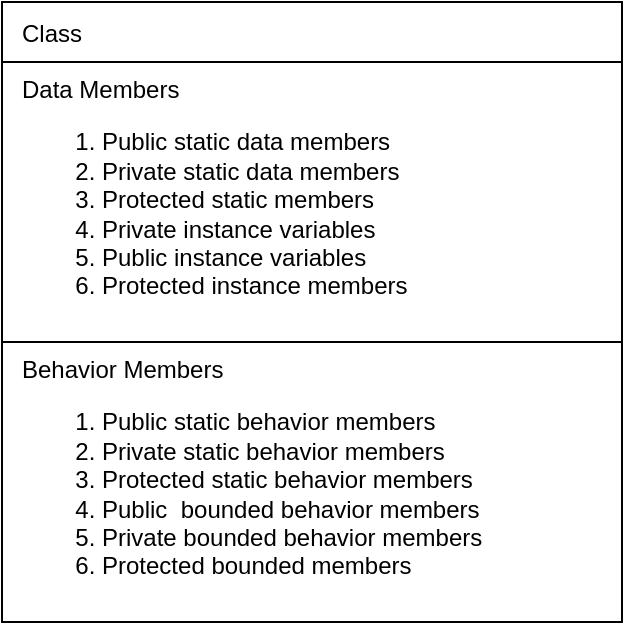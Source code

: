 <mxfile version="14.7.7" type="device" pages="3"><diagram id="mvUxumL9_YugrVKA6_Dx" name="Page-1"><mxGraphModel dx="1830" dy="944" grid="1" gridSize="10" guides="1" tooltips="1" connect="1" arrows="1" fold="1" page="1" pageScale="1" pageWidth="850" pageHeight="1100" math="0" shadow="0"><root><mxCell id="0"/><mxCell id="1" parent="0"/><mxCell id="xZ23JPsgO4VBJk1S7SrD-6" value="Class" style="rounded=0;whiteSpace=wrap;html=1;align=left;verticalAlign=top;spacingTop=2;spacingLeft=8;fillColor=none;" vertex="1" parent="1"><mxGeometry x="150" y="50" width="310" height="310" as="geometry"/></mxCell><mxCell id="xZ23JPsgO4VBJk1S7SrD-8" value="&lt;div&gt;Data Members&lt;/div&gt;&lt;ol&gt;&lt;li&gt;Public static data members&lt;/li&gt;&lt;li&gt;Private static data members&lt;/li&gt;&lt;li&gt;Protected static members&lt;/li&gt;&lt;li&gt;Private instance variables&lt;/li&gt;&lt;li&gt;Public instance variables&lt;/li&gt;&lt;li&gt;Protected instance members&lt;/li&gt;&lt;/ol&gt;" style="rounded=0;whiteSpace=wrap;html=1;align=left;verticalAlign=top;spacingLeft=8;fillColor=none;" vertex="1" parent="1"><mxGeometry x="150" y="80" width="310" height="140" as="geometry"/></mxCell><mxCell id="xZ23JPsgO4VBJk1S7SrD-9" value="&lt;div&gt;Behavior Members&lt;/div&gt;&lt;ol&gt;&lt;li&gt;Public static behavior members&lt;/li&gt;&lt;li&gt;Private static behavior members&lt;/li&gt;&lt;li&gt;Protected static behavior members&lt;/li&gt;&lt;li&gt;Public&amp;nbsp; bounded behavior members&lt;/li&gt;&lt;li&gt;Private bounded behavior members&lt;/li&gt;&lt;li&gt;Protected bounded members&lt;/li&gt;&lt;/ol&gt;" style="rounded=0;whiteSpace=wrap;html=1;align=left;verticalAlign=top;spacingLeft=8;fillColor=none;" vertex="1" parent="1"><mxGeometry x="150" y="220" width="310" height="140" as="geometry"/></mxCell></root></mxGraphModel></diagram><diagram id="dfbiff2xDGpKmUh4zc4G" name="Page-2"><mxGraphModel dx="1076" dy="555" grid="1" gridSize="10" guides="1" tooltips="1" connect="1" arrows="1" fold="1" page="1" pageScale="1" pageWidth="850" pageHeight="1100" math="0" shadow="0"><root><mxCell id="87Mw6EpmNvOhRyLM4dLw-0"/><mxCell id="87Mw6EpmNvOhRyLM4dLw-1" parent="87Mw6EpmNvOhRyLM4dLw-0"/><mxCell id="VxqUqWLdpVJChh6lGyZG-0" value="" style="rounded=0;whiteSpace=wrap;html=1;fillColor=none;align=left;verticalAlign=top;" vertex="1" parent="87Mw6EpmNvOhRyLM4dLw-1"><mxGeometry x="10" y="10" width="670" height="460" as="geometry"/></mxCell><mxCell id="87Mw6EpmNvOhRyLM4dLw-2" value="Person" style="swimlane;fontStyle=0;align=center;verticalAlign=top;childLayout=stackLayout;horizontal=1;startSize=55;horizontalStack=0;resizeParent=1;resizeParentMax=0;resizeLast=0;collapsible=0;marginBottom=0;html=1;fillColor=none;" vertex="1" parent="87Mw6EpmNvOhRyLM4dLw-1"><mxGeometry x="60" y="163.5" width="270" height="283" as="geometry"/></mxCell><mxCell id="87Mw6EpmNvOhRyLM4dLw-10" value="&lt;div&gt;name: string&lt;br&gt;&lt;/div&gt;" style="text;html=1;strokeColor=none;fillColor=none;align=left;verticalAlign=middle;spacingLeft=4;spacingRight=4;overflow=hidden;rotatable=0;points=[[0,0.5],[1,0.5]];portConstraint=eastwest;" vertex="1" parent="87Mw6EpmNvOhRyLM4dLw-2"><mxGeometry y="55" width="270" height="20" as="geometry"/></mxCell><mxCell id="87Mw6EpmNvOhRyLM4dLw-11" value="&lt;div&gt;weight: number&lt;br&gt;&lt;/div&gt;" style="text;html=1;strokeColor=none;fillColor=none;align=left;verticalAlign=middle;spacingLeft=4;spacingRight=4;overflow=hidden;rotatable=0;points=[[0,0.5],[1,0.5]];portConstraint=eastwest;" vertex="1" parent="87Mw6EpmNvOhRyLM4dLw-2"><mxGeometry y="75" width="270" height="20" as="geometry"/></mxCell><mxCell id="87Mw6EpmNvOhRyLM4dLw-12" value="&lt;div&gt;height: number&lt;br&gt;&lt;/div&gt;" style="text;html=1;strokeColor=none;fillColor=none;align=left;verticalAlign=middle;spacingLeft=4;spacingRight=4;overflow=hidden;rotatable=0;points=[[0,0.5],[1,0.5]];portConstraint=eastwest;" vertex="1" parent="87Mw6EpmNvOhRyLM4dLw-2"><mxGeometry y="95" width="270" height="20" as="geometry"/></mxCell><mxCell id="87Mw6EpmNvOhRyLM4dLw-3" value="&lt;div&gt;age: number&lt;br&gt;&lt;/div&gt;" style="text;html=1;strokeColor=none;fillColor=none;align=left;verticalAlign=middle;spacingLeft=4;spacingRight=4;overflow=hidden;rotatable=0;points=[[0,0.5],[1,0.5]];portConstraint=eastwest;" vertex="1" parent="87Mw6EpmNvOhRyLM4dLw-2"><mxGeometry y="115" width="270" height="20" as="geometry"/></mxCell><mxCell id="87Mw6EpmNvOhRyLM4dLw-16" value="&lt;div&gt;is_awake: boolean&lt;br&gt;&lt;/div&gt;" style="text;html=1;strokeColor=none;fillColor=none;align=left;verticalAlign=middle;spacingLeft=4;spacingRight=4;overflow=hidden;rotatable=0;points=[[0,0.5],[1,0.5]];portConstraint=eastwest;" vertex="1" parent="87Mw6EpmNvOhRyLM4dLw-2"><mxGeometry y="135" width="270" height="20" as="geometry"/></mxCell><mxCell id="87Mw6EpmNvOhRyLM4dLw-28" value="&lt;div&gt;temperature: number&lt;br&gt;&lt;/div&gt;" style="text;html=1;strokeColor=none;fillColor=none;align=left;verticalAlign=middle;spacingLeft=4;spacingRight=4;overflow=hidden;rotatable=0;points=[[0,0.5],[1,0.5]];portConstraint=eastwest;" vertex="1" parent="87Mw6EpmNvOhRyLM4dLw-2"><mxGeometry y="155" width="270" height="20" as="geometry"/></mxCell><mxCell id="87Mw6EpmNvOhRyLM4dLw-7" value="" style="line;strokeWidth=1;fillColor=none;align=left;verticalAlign=middle;spacingTop=-1;spacingLeft=3;spacingRight=3;rotatable=0;labelPosition=right;points=[];portConstraint=eastwest;" vertex="1" parent="87Mw6EpmNvOhRyLM4dLw-2"><mxGeometry y="175" width="270" height="8" as="geometry"/></mxCell><mxCell id="87Mw6EpmNvOhRyLM4dLw-9" value="&lt;div&gt;walk(): void&lt;br&gt;&lt;/div&gt;" style="text;html=1;strokeColor=none;fillColor=none;align=left;verticalAlign=middle;spacingLeft=4;spacingRight=4;overflow=hidden;rotatable=0;points=[[0,0.5],[1,0.5]];portConstraint=eastwest;" vertex="1" parent="87Mw6EpmNvOhRyLM4dLw-2"><mxGeometry y="183" width="270" height="20" as="geometry"/></mxCell><mxCell id="87Mw6EpmNvOhRyLM4dLw-14" value="&lt;div&gt;eat(Object any_thing): void&lt;/div&gt;" style="text;html=1;strokeColor=none;fillColor=none;align=left;verticalAlign=middle;spacingLeft=4;spacingRight=4;overflow=hidden;rotatable=0;points=[[0,0.5],[1,0.5]];portConstraint=eastwest;" vertex="1" parent="87Mw6EpmNvOhRyLM4dLw-2"><mxGeometry y="203" width="270" height="20" as="geometry"/></mxCell><mxCell id="87Mw6EpmNvOhRyLM4dLw-13" value="&lt;div&gt;wakeUp(): void&lt;br&gt;&lt;/div&gt;" style="text;html=1;strokeColor=none;fillColor=none;align=left;verticalAlign=middle;spacingLeft=4;spacingRight=4;overflow=hidden;rotatable=0;points=[[0,0.5],[1,0.5]];portConstraint=eastwest;" vertex="1" parent="87Mw6EpmNvOhRyLM4dLw-2"><mxGeometry y="223" width="270" height="20" as="geometry"/></mxCell><mxCell id="87Mw6EpmNvOhRyLM4dLw-15" value="&lt;div&gt;sleep(): void&lt;br&gt;&lt;/div&gt;" style="text;html=1;strokeColor=none;fillColor=none;align=left;verticalAlign=middle;spacingLeft=4;spacingRight=4;overflow=hidden;rotatable=0;points=[[0,0.5],[1,0.5]];portConstraint=eastwest;" vertex="1" parent="87Mw6EpmNvOhRyLM4dLw-2"><mxGeometry y="243" width="270" height="20" as="geometry"/></mxCell><mxCell id="87Mw6EpmNvOhRyLM4dLw-54" value="measureTemperature(): temperature" style="text;html=1;strokeColor=none;fillColor=none;align=left;verticalAlign=middle;spacingLeft=4;spacingRight=4;overflow=hidden;rotatable=0;points=[[0,0.5],[1,0.5]];portConstraint=eastwest;" vertex="1" parent="87Mw6EpmNvOhRyLM4dLw-2"><mxGeometry y="263" width="270" height="20" as="geometry"/></mxCell><mxCell id="87Mw6EpmNvOhRyLM4dLw-84" style="edgeStyle=orthogonalEdgeStyle;rounded=0;orthogonalLoop=1;jettySize=auto;html=1;" edge="1" parent="87Mw6EpmNvOhRyLM4dLw-1" source="87Mw6EpmNvOhRyLM4dLw-76" target="87Mw6EpmNvOhRyLM4dLw-80"><mxGeometry relative="1" as="geometry"><Array as="points"><mxPoint x="540" y="71.5"/></Array></mxGeometry></mxCell><mxCell id="87Mw6EpmNvOhRyLM4dLw-85" style="edgeStyle=orthogonalEdgeStyle;rounded=0;orthogonalLoop=1;jettySize=auto;html=1;" edge="1" parent="87Mw6EpmNvOhRyLM4dLw-1" source="87Mw6EpmNvOhRyLM4dLw-76" target="87Mw6EpmNvOhRyLM4dLw-3"><mxGeometry relative="1" as="geometry"/></mxCell><mxCell id="87Mw6EpmNvOhRyLM4dLw-76" value="LowCohesionExample" style="swimlane;fontStyle=0;align=center;verticalAlign=top;childLayout=stackLayout;horizontal=1;startSize=55;horizontalStack=0;resizeParent=1;resizeParentMax=0;resizeLast=0;collapsible=0;marginBottom=0;html=1;fillColor=none;" vertex="1" parent="87Mw6EpmNvOhRyLM4dLw-1"><mxGeometry x="445" y="143.5" width="190" height="75" as="geometry"/></mxCell><mxCell id="87Mw6EpmNvOhRyLM4dLw-77" value="main(): void" style="text;html=1;strokeColor=none;fillColor=none;align=left;verticalAlign=middle;spacingLeft=4;spacingRight=4;overflow=hidden;rotatable=0;points=[[0,0.5],[1,0.5]];portConstraint=eastwest;" vertex="1" parent="87Mw6EpmNvOhRyLM4dLw-76"><mxGeometry y="55" width="190" height="20" as="geometry"/></mxCell><mxCell id="87Mw6EpmNvOhRyLM4dLw-82" style="edgeStyle=orthogonalEdgeStyle;rounded=0;orthogonalLoop=1;jettySize=auto;html=1;" edge="1" parent="87Mw6EpmNvOhRyLM4dLw-1" source="87Mw6EpmNvOhRyLM4dLw-80" target="87Mw6EpmNvOhRyLM4dLw-2"><mxGeometry relative="1" as="geometry"/></mxCell><mxCell id="87Mw6EpmNvOhRyLM4dLw-80" value="PersonFactory" style="swimlane;fontStyle=0;align=center;verticalAlign=top;childLayout=stackLayout;horizontal=1;startSize=55;horizontalStack=0;resizeParent=1;resizeParentMax=0;resizeLast=0;collapsible=0;marginBottom=0;html=1;fillColor=none;" vertex="1" parent="87Mw6EpmNvOhRyLM4dLw-1"><mxGeometry x="55" y="33.5" width="280" height="75" as="geometry"/></mxCell><mxCell id="87Mw6EpmNvOhRyLM4dLw-81" value="&lt;div&gt;createFrom(Dict basic_person_info): Person&lt;br&gt;&lt;/div&gt;" style="text;html=1;strokeColor=none;fillColor=none;align=left;verticalAlign=middle;spacingLeft=4;spacingRight=4;overflow=hidden;rotatable=0;points=[[0,0.5],[1,0.5]];portConstraint=eastwest;" vertex="1" parent="87Mw6EpmNvOhRyLM4dLw-80"><mxGeometry y="55" width="280" height="20" as="geometry"/></mxCell></root></mxGraphModel></diagram><diagram id="b4yMDOEK7TuzG4bFef1j" name="Page-3"><mxGraphModel dx="1525" dy="787" grid="1" gridSize="10" guides="1" tooltips="1" connect="1" arrows="1" fold="1" page="1" pageScale="1" pageWidth="850" pageHeight="1100" math="0" shadow="0"><root><mxCell id="ACj-oug_oKMQ5zeTX8A4-0"/><mxCell id="ACj-oug_oKMQ5zeTX8A4-1" parent="ACj-oug_oKMQ5zeTX8A4-0"/><mxCell id="ACj-oug_oKMQ5zeTX8A4-23" value="" style="rounded=0;whiteSpace=wrap;html=1;fillColor=none;align=left;verticalAlign=top;" vertex="1" parent="ACj-oug_oKMQ5zeTX8A4-1"><mxGeometry x="38" y="40" width="775" height="480" as="geometry"/></mxCell><mxCell id="ACj-oug_oKMQ5zeTX8A4-2" value="Person" style="swimlane;fontStyle=0;align=center;verticalAlign=top;childLayout=stackLayout;horizontal=1;startSize=55;horizontalStack=0;resizeParent=1;resizeParentMax=0;resizeLast=0;collapsible=0;marginBottom=0;html=1;fillColor=none;" vertex="1" parent="ACj-oug_oKMQ5zeTX8A4-1"><mxGeometry x="112" y="228.5" width="210" height="243" as="geometry"/></mxCell><mxCell id="ACj-oug_oKMQ5zeTX8A4-3" value="&lt;div&gt;name: string&lt;br&gt;&lt;/div&gt;" style="text;html=1;strokeColor=none;fillColor=none;align=left;verticalAlign=middle;spacingLeft=4;spacingRight=4;overflow=hidden;rotatable=0;points=[[0,0.5],[1,0.5]];portConstraint=eastwest;" vertex="1" parent="ACj-oug_oKMQ5zeTX8A4-2"><mxGeometry y="55" width="210" height="20" as="geometry"/></mxCell><mxCell id="ACj-oug_oKMQ5zeTX8A4-4" value="&lt;div&gt;age: number&lt;br&gt;&lt;/div&gt;" style="text;html=1;strokeColor=none;fillColor=none;align=left;verticalAlign=middle;spacingLeft=4;spacingRight=4;overflow=hidden;rotatable=0;points=[[0,0.5],[1,0.5]];portConstraint=eastwest;" vertex="1" parent="ACj-oug_oKMQ5zeTX8A4-2"><mxGeometry y="75" width="210" height="20" as="geometry"/></mxCell><mxCell id="ACj-oug_oKMQ5zeTX8A4-5" value="&lt;div&gt;height: number&lt;br&gt;&lt;/div&gt;" style="text;html=1;strokeColor=none;fillColor=none;align=left;verticalAlign=middle;spacingLeft=4;spacingRight=4;overflow=hidden;rotatable=0;points=[[0,0.5],[1,0.5]];portConstraint=eastwest;" vertex="1" parent="ACj-oug_oKMQ5zeTX8A4-2"><mxGeometry y="95" width="210" height="20" as="geometry"/></mxCell><mxCell id="ACj-oug_oKMQ5zeTX8A4-6" value="&lt;div&gt;weight: number&lt;br&gt;&lt;/div&gt;" style="text;html=1;strokeColor=none;fillColor=none;align=left;verticalAlign=middle;spacingLeft=4;spacingRight=4;overflow=hidden;rotatable=0;points=[[0,0.5],[1,0.5]];portConstraint=eastwest;" vertex="1" parent="ACj-oug_oKMQ5zeTX8A4-2"><mxGeometry y="115" width="210" height="20" as="geometry"/></mxCell><mxCell id="ACj-oug_oKMQ5zeTX8A4-7" value="&lt;div&gt;is_awake: boolean&lt;br&gt;&lt;/div&gt;" style="text;html=1;strokeColor=none;fillColor=none;align=left;verticalAlign=middle;spacingLeft=4;spacingRight=4;overflow=hidden;rotatable=0;points=[[0,0.5],[1,0.5]];portConstraint=eastwest;" vertex="1" parent="ACj-oug_oKMQ5zeTX8A4-2"><mxGeometry y="135" width="210" height="20" as="geometry"/></mxCell><mxCell id="ACj-oug_oKMQ5zeTX8A4-8" value="" style="line;strokeWidth=1;fillColor=none;align=left;verticalAlign=middle;spacingTop=-1;spacingLeft=3;spacingRight=3;rotatable=0;labelPosition=right;points=[];portConstraint=eastwest;" vertex="1" parent="ACj-oug_oKMQ5zeTX8A4-2"><mxGeometry y="155" width="210" height="8" as="geometry"/></mxCell><mxCell id="ACj-oug_oKMQ5zeTX8A4-9" value="&lt;div&gt;walk(): void&lt;br&gt;&lt;/div&gt;" style="text;html=1;strokeColor=none;fillColor=none;align=left;verticalAlign=middle;spacingLeft=4;spacingRight=4;overflow=hidden;rotatable=0;points=[[0,0.5],[1,0.5]];portConstraint=eastwest;" vertex="1" parent="ACj-oug_oKMQ5zeTX8A4-2"><mxGeometry y="163" width="210" height="20" as="geometry"/></mxCell><mxCell id="ACj-oug_oKMQ5zeTX8A4-10" value="&lt;div&gt;eat(Object any_thing): void&lt;/div&gt;" style="text;html=1;strokeColor=none;fillColor=none;align=left;verticalAlign=middle;spacingLeft=4;spacingRight=4;overflow=hidden;rotatable=0;points=[[0,0.5],[1,0.5]];portConstraint=eastwest;" vertex="1" parent="ACj-oug_oKMQ5zeTX8A4-2"><mxGeometry y="183" width="210" height="20" as="geometry"/></mxCell><mxCell id="ACj-oug_oKMQ5zeTX8A4-11" value="&lt;div&gt;wakeUp(): void&lt;br&gt;&lt;/div&gt;" style="text;html=1;strokeColor=none;fillColor=none;align=left;verticalAlign=middle;spacingLeft=4;spacingRight=4;overflow=hidden;rotatable=0;points=[[0,0.5],[1,0.5]];portConstraint=eastwest;" vertex="1" parent="ACj-oug_oKMQ5zeTX8A4-2"><mxGeometry y="203" width="210" height="20" as="geometry"/></mxCell><mxCell id="ACj-oug_oKMQ5zeTX8A4-12" value="&lt;div&gt;sleep(): void&lt;br&gt;&lt;/div&gt;" style="text;html=1;strokeColor=none;fillColor=none;align=left;verticalAlign=middle;spacingLeft=4;spacingRight=4;overflow=hidden;rotatable=0;points=[[0,0.5],[1,0.5]];portConstraint=eastwest;" vertex="1" parent="ACj-oug_oKMQ5zeTX8A4-2"><mxGeometry y="223" width="210" height="20" as="geometry"/></mxCell><mxCell id="ACj-oug_oKMQ5zeTX8A4-13" value="Thermometer" style="swimlane;fontStyle=0;align=center;verticalAlign=top;childLayout=stackLayout;horizontal=1;startSize=55;horizontalStack=0;resizeParent=1;resizeParentMax=0;resizeLast=0;collapsible=0;marginBottom=0;html=1;fillColor=none;" vertex="1" parent="ACj-oug_oKMQ5zeTX8A4-1"><mxGeometry x="434" y="388.5" width="340" height="75" as="geometry"/></mxCell><mxCell id="ACj-oug_oKMQ5zeTX8A4-14" value="measureTemperatureOf(Object any_object): number" style="text;html=1;strokeColor=none;fillColor=none;align=left;verticalAlign=middle;spacingLeft=4;spacingRight=4;overflow=hidden;rotatable=0;points=[[0,0.5],[1,0.5]];portConstraint=eastwest;" vertex="1" parent="ACj-oug_oKMQ5zeTX8A4-13"><mxGeometry y="55" width="340" height="20" as="geometry"/></mxCell><mxCell id="ACj-oug_oKMQ5zeTX8A4-15" style="edgeStyle=orthogonalEdgeStyle;rounded=0;orthogonalLoop=1;jettySize=auto;html=1;entryX=1;entryY=0.5;entryDx=0;entryDy=0;" edge="1" parent="ACj-oug_oKMQ5zeTX8A4-1" source="ACj-oug_oKMQ5zeTX8A4-18" target="ACj-oug_oKMQ5zeTX8A4-4"><mxGeometry relative="1" as="geometry"/></mxCell><mxCell id="ACj-oug_oKMQ5zeTX8A4-16" style="edgeStyle=orthogonalEdgeStyle;rounded=0;orthogonalLoop=1;jettySize=auto;html=1;" edge="1" parent="ACj-oug_oKMQ5zeTX8A4-1" source="ACj-oug_oKMQ5zeTX8A4-18" target="ACj-oug_oKMQ5zeTX8A4-13"><mxGeometry relative="1" as="geometry"><Array as="points"><mxPoint x="604" y="298.5"/><mxPoint x="604" y="298.5"/></Array></mxGeometry></mxCell><mxCell id="ACj-oug_oKMQ5zeTX8A4-17" style="edgeStyle=orthogonalEdgeStyle;rounded=0;orthogonalLoop=1;jettySize=auto;html=1;" edge="1" parent="ACj-oug_oKMQ5zeTX8A4-1" source="ACj-oug_oKMQ5zeTX8A4-18" target="ACj-oug_oKMQ5zeTX8A4-21"><mxGeometry relative="1" as="geometry"/></mxCell><mxCell id="ACj-oug_oKMQ5zeTX8A4-18" value="HighCohesionExample" style="swimlane;fontStyle=0;align=center;verticalAlign=top;childLayout=stackLayout;horizontal=1;startSize=55;horizontalStack=0;resizeParent=1;resizeParentMax=0;resizeLast=0;collapsible=0;marginBottom=0;html=1;fillColor=none;" vertex="1" parent="ACj-oug_oKMQ5zeTX8A4-1"><mxGeometry x="509" y="88.5" width="190" height="75" as="geometry"/></mxCell><mxCell id="ACj-oug_oKMQ5zeTX8A4-19" value="main(): void" style="text;html=1;strokeColor=none;fillColor=none;align=left;verticalAlign=middle;spacingLeft=4;spacingRight=4;overflow=hidden;rotatable=0;points=[[0,0.5],[1,0.5]];portConstraint=eastwest;" vertex="1" parent="ACj-oug_oKMQ5zeTX8A4-18"><mxGeometry y="55" width="190" height="20" as="geometry"/></mxCell><mxCell id="ACj-oug_oKMQ5zeTX8A4-20" style="edgeStyle=orthogonalEdgeStyle;rounded=0;orthogonalLoop=1;jettySize=auto;html=1;" edge="1" parent="ACj-oug_oKMQ5zeTX8A4-1" source="ACj-oug_oKMQ5zeTX8A4-21" target="ACj-oug_oKMQ5zeTX8A4-2"><mxGeometry relative="1" as="geometry"/></mxCell><mxCell id="ACj-oug_oKMQ5zeTX8A4-21" value="PersonFactory" style="swimlane;fontStyle=0;align=center;verticalAlign=top;childLayout=stackLayout;horizontal=1;startSize=55;horizontalStack=0;resizeParent=1;resizeParentMax=0;resizeLast=0;collapsible=0;marginBottom=0;html=1;fillColor=none;" vertex="1" parent="ACj-oug_oKMQ5zeTX8A4-1"><mxGeometry x="77" y="88.5" width="280" height="75" as="geometry"/></mxCell><mxCell id="ACj-oug_oKMQ5zeTX8A4-22" value="&lt;div&gt;createFrom(Dict basic_person_info): Person&lt;br&gt;&lt;/div&gt;" style="text;html=1;strokeColor=none;fillColor=none;align=left;verticalAlign=middle;spacingLeft=4;spacingRight=4;overflow=hidden;rotatable=0;points=[[0,0.5],[1,0.5]];portConstraint=eastwest;" vertex="1" parent="ACj-oug_oKMQ5zeTX8A4-21"><mxGeometry y="55" width="280" height="20" as="geometry"/></mxCell></root></mxGraphModel></diagram></mxfile>